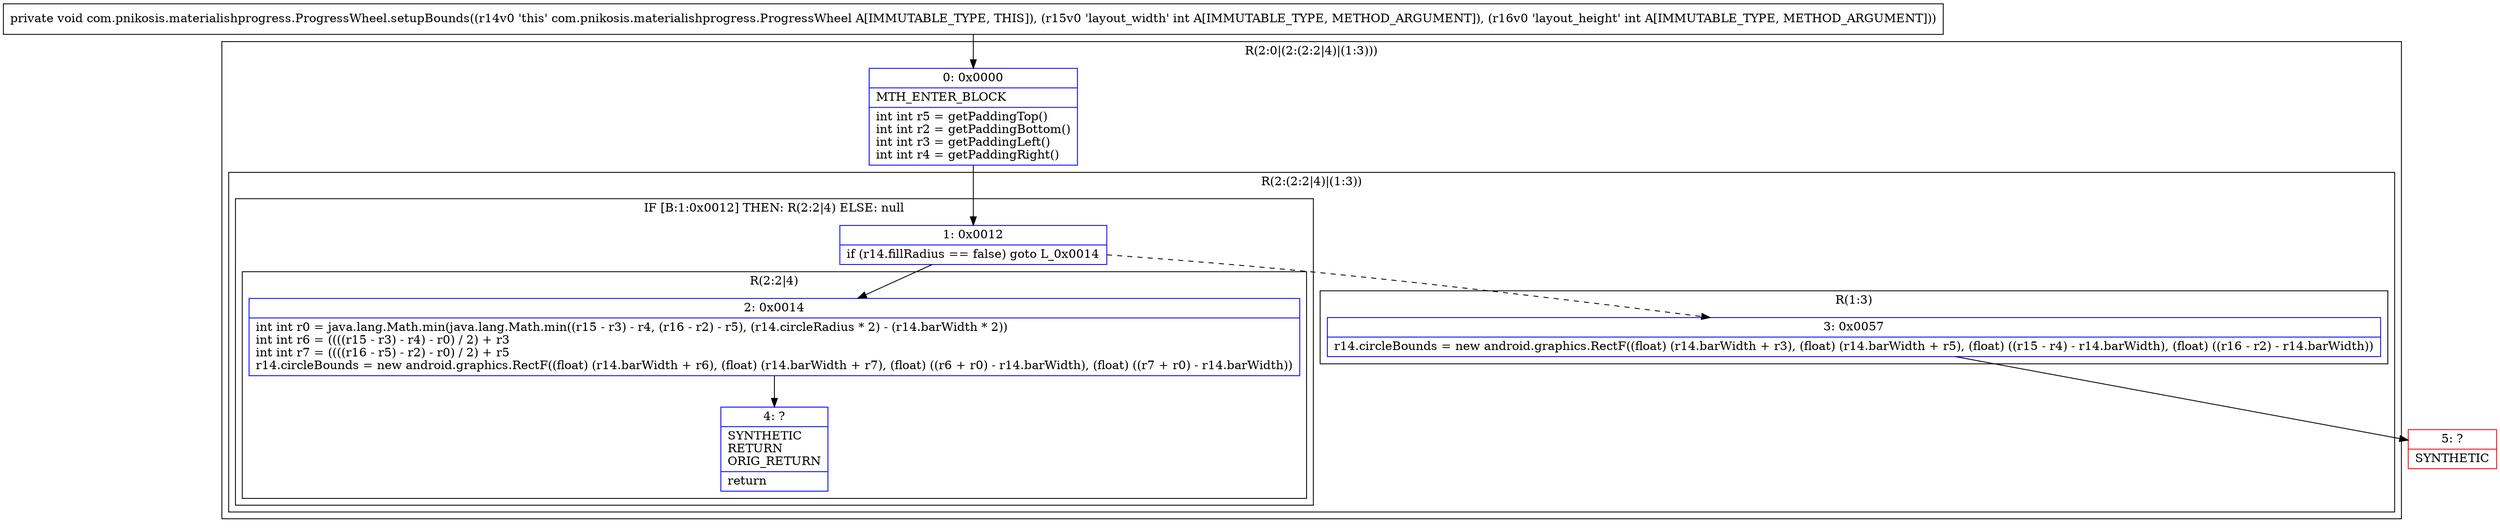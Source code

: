 digraph "CFG forcom.pnikosis.materialishprogress.ProgressWheel.setupBounds(II)V" {
subgraph cluster_Region_1600857583 {
label = "R(2:0|(2:(2:2|4)|(1:3)))";
node [shape=record,color=blue];
Node_0 [shape=record,label="{0\:\ 0x0000|MTH_ENTER_BLOCK\l|int int r5 = getPaddingTop()\lint int r2 = getPaddingBottom()\lint int r3 = getPaddingLeft()\lint int r4 = getPaddingRight()\l}"];
subgraph cluster_Region_1205924002 {
label = "R(2:(2:2|4)|(1:3))";
node [shape=record,color=blue];
subgraph cluster_IfRegion_1043583674 {
label = "IF [B:1:0x0012] THEN: R(2:2|4) ELSE: null";
node [shape=record,color=blue];
Node_1 [shape=record,label="{1\:\ 0x0012|if (r14.fillRadius == false) goto L_0x0014\l}"];
subgraph cluster_Region_1544867804 {
label = "R(2:2|4)";
node [shape=record,color=blue];
Node_2 [shape=record,label="{2\:\ 0x0014|int int r0 = java.lang.Math.min(java.lang.Math.min((r15 \- r3) \- r4, (r16 \- r2) \- r5), (r14.circleRadius * 2) \- (r14.barWidth * 2))\lint int r6 = ((((r15 \- r3) \- r4) \- r0) \/ 2) + r3\lint int r7 = ((((r16 \- r5) \- r2) \- r0) \/ 2) + r5\lr14.circleBounds = new android.graphics.RectF((float) (r14.barWidth + r6), (float) (r14.barWidth + r7), (float) ((r6 + r0) \- r14.barWidth), (float) ((r7 + r0) \- r14.barWidth))\l}"];
Node_4 [shape=record,label="{4\:\ ?|SYNTHETIC\lRETURN\lORIG_RETURN\l|return\l}"];
}
}
subgraph cluster_Region_659463212 {
label = "R(1:3)";
node [shape=record,color=blue];
Node_3 [shape=record,label="{3\:\ 0x0057|r14.circleBounds = new android.graphics.RectF((float) (r14.barWidth + r3), (float) (r14.barWidth + r5), (float) ((r15 \- r4) \- r14.barWidth), (float) ((r16 \- r2) \- r14.barWidth))\l}"];
}
}
}
Node_5 [shape=record,color=red,label="{5\:\ ?|SYNTHETIC\l}"];
MethodNode[shape=record,label="{private void com.pnikosis.materialishprogress.ProgressWheel.setupBounds((r14v0 'this' com.pnikosis.materialishprogress.ProgressWheel A[IMMUTABLE_TYPE, THIS]), (r15v0 'layout_width' int A[IMMUTABLE_TYPE, METHOD_ARGUMENT]), (r16v0 'layout_height' int A[IMMUTABLE_TYPE, METHOD_ARGUMENT])) }"];
MethodNode -> Node_0;
Node_0 -> Node_1;
Node_1 -> Node_2;
Node_1 -> Node_3[style=dashed];
Node_2 -> Node_4;
Node_3 -> Node_5;
}

